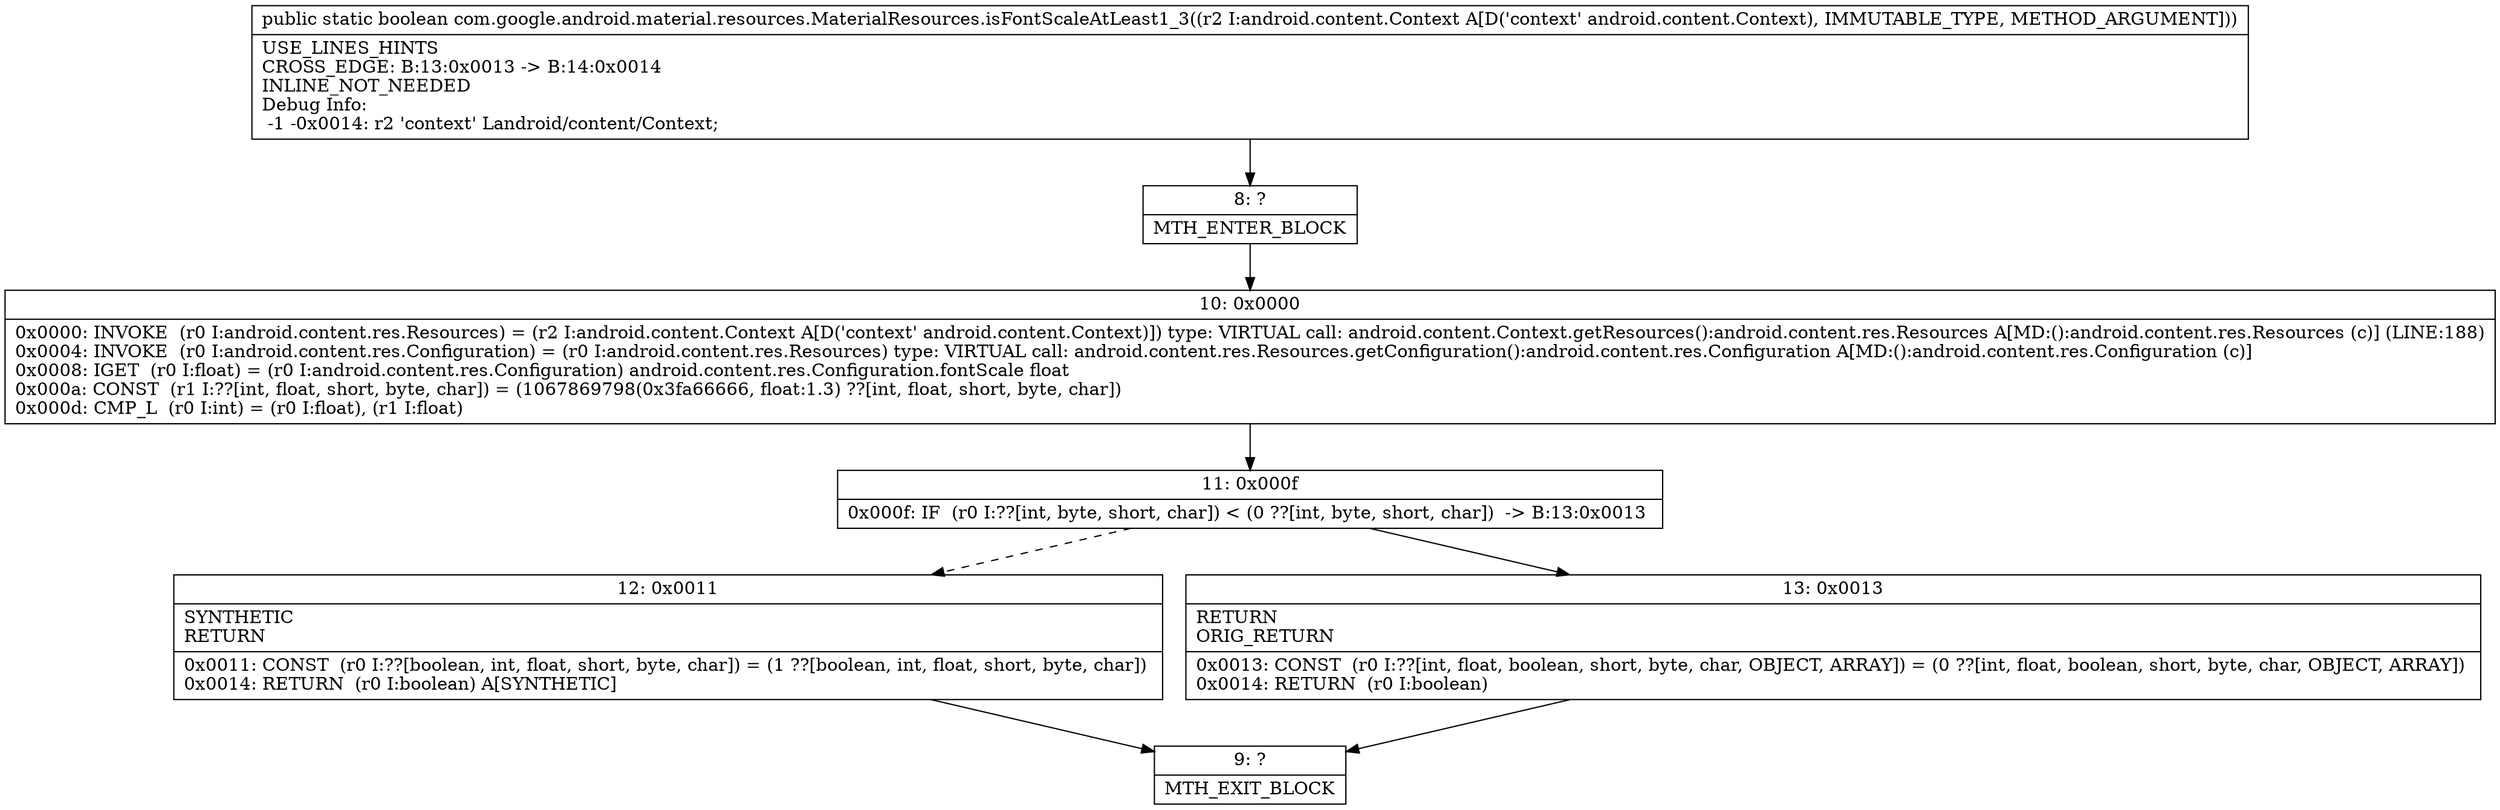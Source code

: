 digraph "CFG forcom.google.android.material.resources.MaterialResources.isFontScaleAtLeast1_3(Landroid\/content\/Context;)Z" {
Node_8 [shape=record,label="{8\:\ ?|MTH_ENTER_BLOCK\l}"];
Node_10 [shape=record,label="{10\:\ 0x0000|0x0000: INVOKE  (r0 I:android.content.res.Resources) = (r2 I:android.content.Context A[D('context' android.content.Context)]) type: VIRTUAL call: android.content.Context.getResources():android.content.res.Resources A[MD:():android.content.res.Resources (c)] (LINE:188)\l0x0004: INVOKE  (r0 I:android.content.res.Configuration) = (r0 I:android.content.res.Resources) type: VIRTUAL call: android.content.res.Resources.getConfiguration():android.content.res.Configuration A[MD:():android.content.res.Configuration (c)]\l0x0008: IGET  (r0 I:float) = (r0 I:android.content.res.Configuration) android.content.res.Configuration.fontScale float \l0x000a: CONST  (r1 I:??[int, float, short, byte, char]) = (1067869798(0x3fa66666, float:1.3) ??[int, float, short, byte, char]) \l0x000d: CMP_L  (r0 I:int) = (r0 I:float), (r1 I:float) \l}"];
Node_11 [shape=record,label="{11\:\ 0x000f|0x000f: IF  (r0 I:??[int, byte, short, char]) \< (0 ??[int, byte, short, char])  \-\> B:13:0x0013 \l}"];
Node_12 [shape=record,label="{12\:\ 0x0011|SYNTHETIC\lRETURN\l|0x0011: CONST  (r0 I:??[boolean, int, float, short, byte, char]) = (1 ??[boolean, int, float, short, byte, char]) \l0x0014: RETURN  (r0 I:boolean) A[SYNTHETIC]\l}"];
Node_9 [shape=record,label="{9\:\ ?|MTH_EXIT_BLOCK\l}"];
Node_13 [shape=record,label="{13\:\ 0x0013|RETURN\lORIG_RETURN\l|0x0013: CONST  (r0 I:??[int, float, boolean, short, byte, char, OBJECT, ARRAY]) = (0 ??[int, float, boolean, short, byte, char, OBJECT, ARRAY]) \l0x0014: RETURN  (r0 I:boolean) \l}"];
MethodNode[shape=record,label="{public static boolean com.google.android.material.resources.MaterialResources.isFontScaleAtLeast1_3((r2 I:android.content.Context A[D('context' android.content.Context), IMMUTABLE_TYPE, METHOD_ARGUMENT]))  | USE_LINES_HINTS\lCROSS_EDGE: B:13:0x0013 \-\> B:14:0x0014\lINLINE_NOT_NEEDED\lDebug Info:\l  \-1 \-0x0014: r2 'context' Landroid\/content\/Context;\l}"];
MethodNode -> Node_8;Node_8 -> Node_10;
Node_10 -> Node_11;
Node_11 -> Node_12[style=dashed];
Node_11 -> Node_13;
Node_12 -> Node_9;
Node_13 -> Node_9;
}

